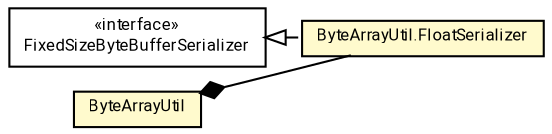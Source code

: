 #!/usr/local/bin/dot
#
# Class diagram 
# Generated by UMLGraph version R5_7_2-60-g0e99a6 (http://www.spinellis.gr/umlgraph/)
#

digraph G {
	graph [fontnames="svg"]
	edge [fontname="Roboto",fontsize=7,labelfontname="Roboto",labelfontsize=7,color="black"];
	node [fontname="Roboto",fontcolor="black",fontsize=8,shape=plaintext,margin=0,width=0,height=0];
	nodesep=0.15;
	ranksep=0.25;
	rankdir=LR;
	// de.lmu.ifi.dbs.elki.utilities.io.FixedSizeByteBufferSerializer<T>
	c2025124 [label=<<table title="de.lmu.ifi.dbs.elki.utilities.io.FixedSizeByteBufferSerializer" border="0" cellborder="1" cellspacing="0" cellpadding="2" href="FixedSizeByteBufferSerializer.html" target="_parent">
		<tr><td><table border="0" cellspacing="0" cellpadding="1">
		<tr><td align="center" balign="center"> &#171;interface&#187; </td></tr>
		<tr><td align="center" balign="center"> <font face="Roboto">FixedSizeByteBufferSerializer</font> </td></tr>
		</table></td></tr>
		</table>>, URL="FixedSizeByteBufferSerializer.html"];
	// de.lmu.ifi.dbs.elki.utilities.io.ByteArrayUtil
	c2025129 [label=<<table title="de.lmu.ifi.dbs.elki.utilities.io.ByteArrayUtil" border="0" cellborder="1" cellspacing="0" cellpadding="2" bgcolor="LemonChiffon" href="ByteArrayUtil.html" target="_parent">
		<tr><td><table border="0" cellspacing="0" cellpadding="1">
		<tr><td align="center" balign="center"> <font face="Roboto">ByteArrayUtil</font> </td></tr>
		</table></td></tr>
		</table>>, URL="ByteArrayUtil.html"];
	// de.lmu.ifi.dbs.elki.utilities.io.ByteArrayUtil.FloatSerializer
	c2025134 [label=<<table title="de.lmu.ifi.dbs.elki.utilities.io.ByteArrayUtil.FloatSerializer" border="0" cellborder="1" cellspacing="0" cellpadding="2" bgcolor="lemonChiffon" href="ByteArrayUtil.FloatSerializer.html" target="_parent">
		<tr><td><table border="0" cellspacing="0" cellpadding="1">
		<tr><td align="center" balign="center"> <font face="Roboto">ByteArrayUtil.FloatSerializer</font> </td></tr>
		</table></td></tr>
		</table>>, URL="ByteArrayUtil.FloatSerializer.html"];
	// de.lmu.ifi.dbs.elki.utilities.io.ByteArrayUtil composed de.lmu.ifi.dbs.elki.utilities.io.ByteArrayUtil.FloatSerializer
	c2025129 -> c2025134 [arrowhead=none,arrowtail=diamond,dir=back,weight=6];
	// de.lmu.ifi.dbs.elki.utilities.io.ByteArrayUtil.FloatSerializer implements de.lmu.ifi.dbs.elki.utilities.io.FixedSizeByteBufferSerializer<T>
	c2025124 -> c2025134 [arrowtail=empty,style=dashed,dir=back,weight=9];
}

